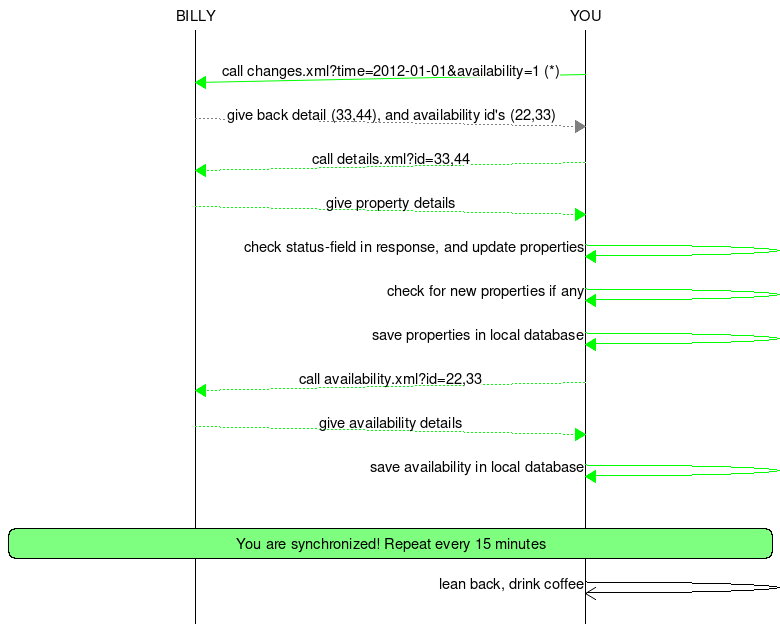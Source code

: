 # found on
# http://leon.work.billydev.com/projects/billypds.core/tools/doc/sequence/
msc {
   hscale="1.3",  arcgradient="8";
   # The entities
   BILLY,YOU;


   # Small gap before the boxes
   |||;

   # some arrows
   YOU=>BILLY [ label = "call changes.xml?time=2012-01-01&availability=1 (*)", linecolor="green"  ];
   YOU<<BILLY [ label = "give back detail (33,44), and availability id's (22,33)", linecolor="gray" ];
   YOU>>BILLY [ label = "call details.xml?id=33,44", linecolor="green"  ];
   YOU<<BILLY [ label = "give property details", linecolor="green"  ];
   YOU<=YOU   [ label = "check status-field in response, and update properties", linecolor="green"  ];
   YOU<=YOU   [ label = "check for new properties if any", linecolor="green"  ];
   YOU<=YOU   [ label = "save properties in local database", linecolor="green"];
   YOU>>BILLY [ label = "call availability.xml?id=22,33", linecolor="green"  ];
   YOU<<BILLY [ label = "give availability details", linecolor="green"  ];
   YOU<=YOU   [ label = "save availability in local database", linecolor="green"];
   |||;
   BILLY rbox YOU [label="You are synchronized! Repeat every 15 minutes", textbgcolour="#7fff7f" ];
   YOU=>>YOU    [ label = "lean back, drink coffee" ];
   
}
